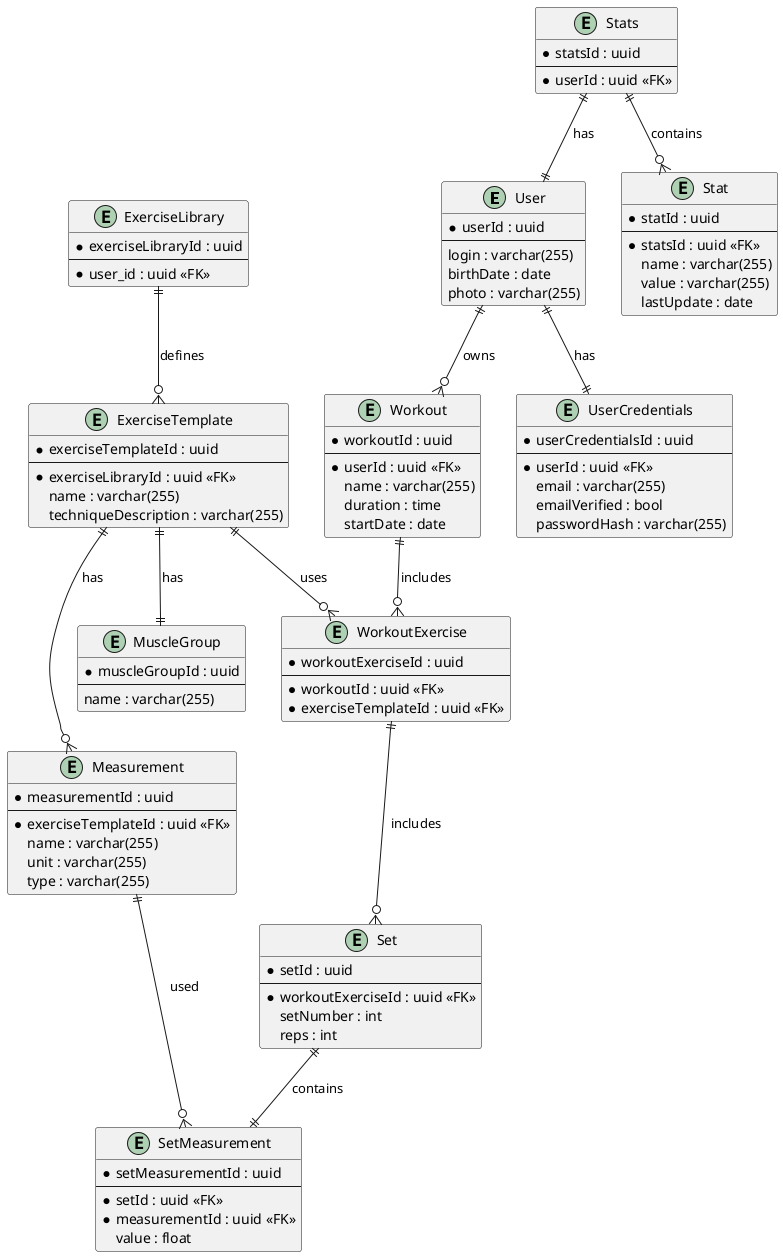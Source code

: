 @startuml

entity User {
* userId : uuid
--
login : varchar(255)
birthDate : date
photo : varchar(255)
}

entity UserCredentials {
* userCredentialsId : uuid
--
* userId : uuid <<FK>>
email : varchar(255)
emailVerified : bool
passwordHash : varchar(255)
}

entity Stats {
* statsId : uuid
--
* userId : uuid <<FK>>
}

entity Stat {
* statId : uuid
--
* statsId : uuid <<FK>>
name : varchar(255)
value : varchar(255)
lastUpdate : date
}




entity Workout {
* workoutId : uuid
--
* userId : uuid <<FK>>
name : varchar(255)
duration : time
startDate : date
}


entity ExerciseLibrary {
* exerciseLibraryId : uuid
--
* user_id : uuid <<FK>>
}

entity ExerciseTemplate {
* exerciseTemplateId : uuid
--
* exerciseLibraryId : uuid <<FK>>
name : varchar(255)
techniqueDescription : varchar(255)
}

entity WorkoutExercise {
* workoutExerciseId : uuid
--
* workoutId : uuid <<FK>>
* exerciseTemplateId : uuid <<FK>>
}

entity Set {
* setId : uuid
--
* workoutExerciseId : uuid <<FK>>
setNumber : int
reps : int
}

entity SetMeasurement {
* setMeasurementId : uuid
--
* setId : uuid <<FK>>
* measurementId : uuid <<FK>>
value : float
}

entity Measurement {
* measurementId : uuid
--
* exerciseTemplateId : uuid <<FK>>
name : varchar(255)
unit : varchar(255)
type : varchar(255)
}

entity MuscleGroup {
* muscleGroupId : uuid
--
name : varchar(255)
}


User ||--|| UserCredentials : has
User ||--o{ Workout : owns

Stats ||--|| User : has
Stats ||--o{ Stat : contains

Workout ||--o{ WorkoutExercise : includes
WorkoutExercise ||--o{ Set : includes

ExerciseLibrary ||--o{ ExerciseTemplate : defines
ExerciseTemplate ||--o{ WorkoutExercise : uses
ExerciseTemplate ||--o{ Measurement : has
ExerciseTemplate ||--|| MuscleGroup : has

Set ||--|| SetMeasurement : contains
Measurement ||--o{ SetMeasurement : used



@enduml